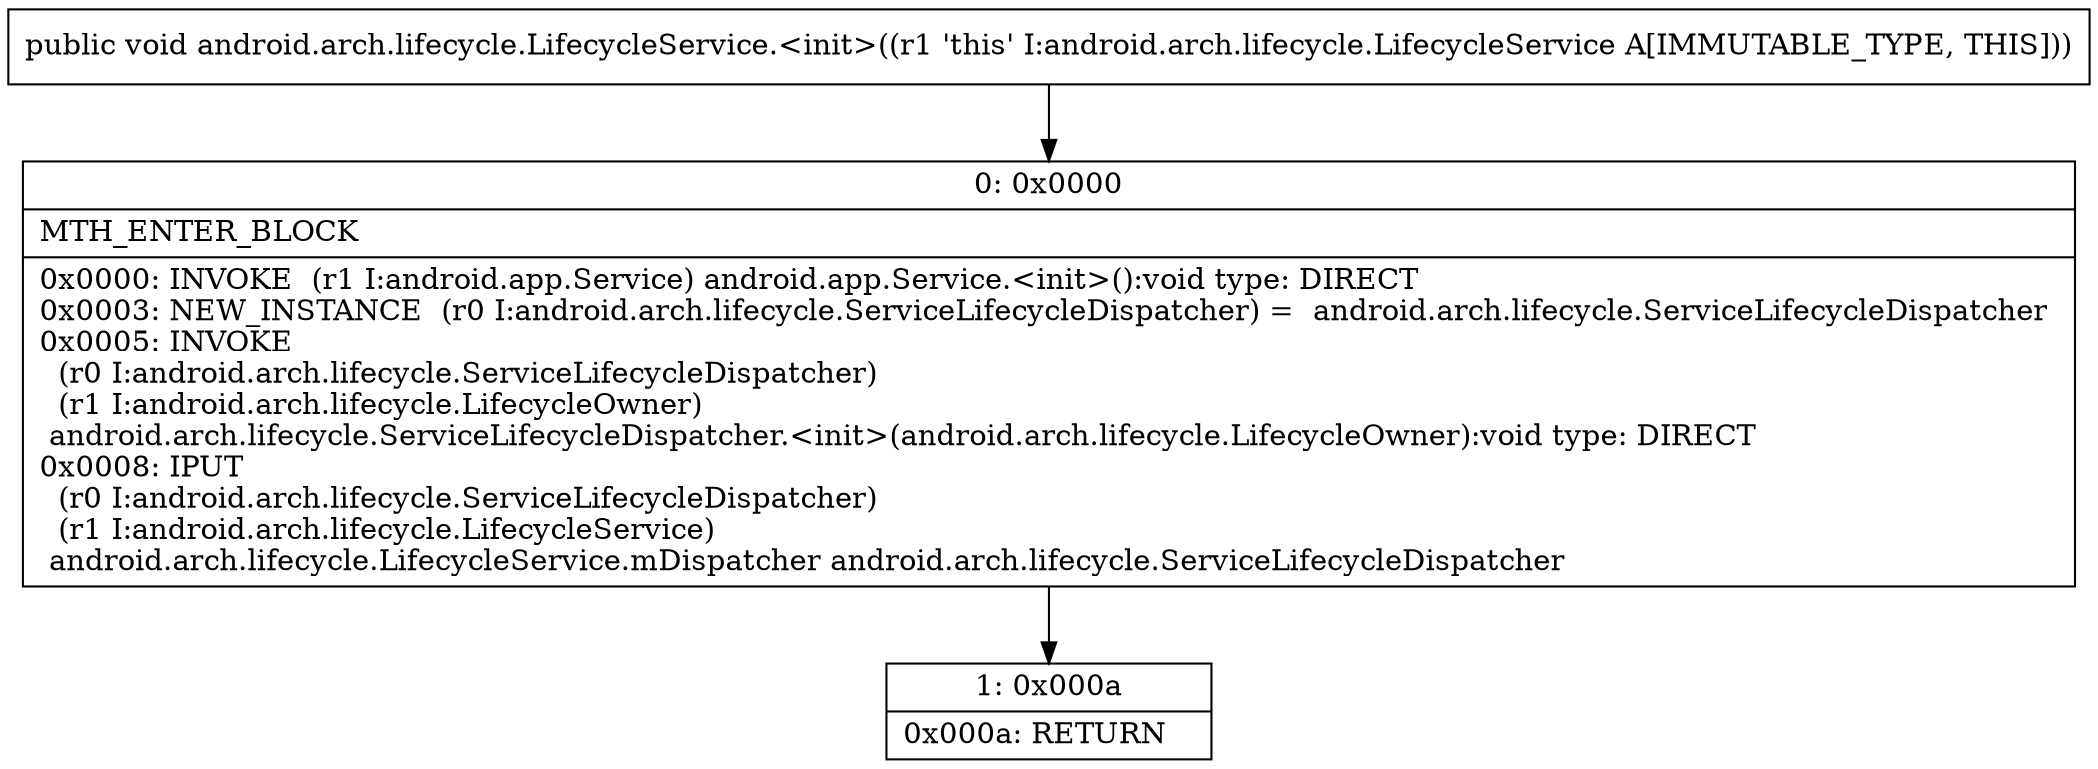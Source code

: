 digraph "CFG forandroid.arch.lifecycle.LifecycleService.\<init\>()V" {
Node_0 [shape=record,label="{0\:\ 0x0000|MTH_ENTER_BLOCK\l|0x0000: INVOKE  (r1 I:android.app.Service) android.app.Service.\<init\>():void type: DIRECT \l0x0003: NEW_INSTANCE  (r0 I:android.arch.lifecycle.ServiceLifecycleDispatcher) =  android.arch.lifecycle.ServiceLifecycleDispatcher \l0x0005: INVOKE  \l  (r0 I:android.arch.lifecycle.ServiceLifecycleDispatcher)\l  (r1 I:android.arch.lifecycle.LifecycleOwner)\l android.arch.lifecycle.ServiceLifecycleDispatcher.\<init\>(android.arch.lifecycle.LifecycleOwner):void type: DIRECT \l0x0008: IPUT  \l  (r0 I:android.arch.lifecycle.ServiceLifecycleDispatcher)\l  (r1 I:android.arch.lifecycle.LifecycleService)\l android.arch.lifecycle.LifecycleService.mDispatcher android.arch.lifecycle.ServiceLifecycleDispatcher \l}"];
Node_1 [shape=record,label="{1\:\ 0x000a|0x000a: RETURN   \l}"];
MethodNode[shape=record,label="{public void android.arch.lifecycle.LifecycleService.\<init\>((r1 'this' I:android.arch.lifecycle.LifecycleService A[IMMUTABLE_TYPE, THIS])) }"];
MethodNode -> Node_0;
Node_0 -> Node_1;
}

